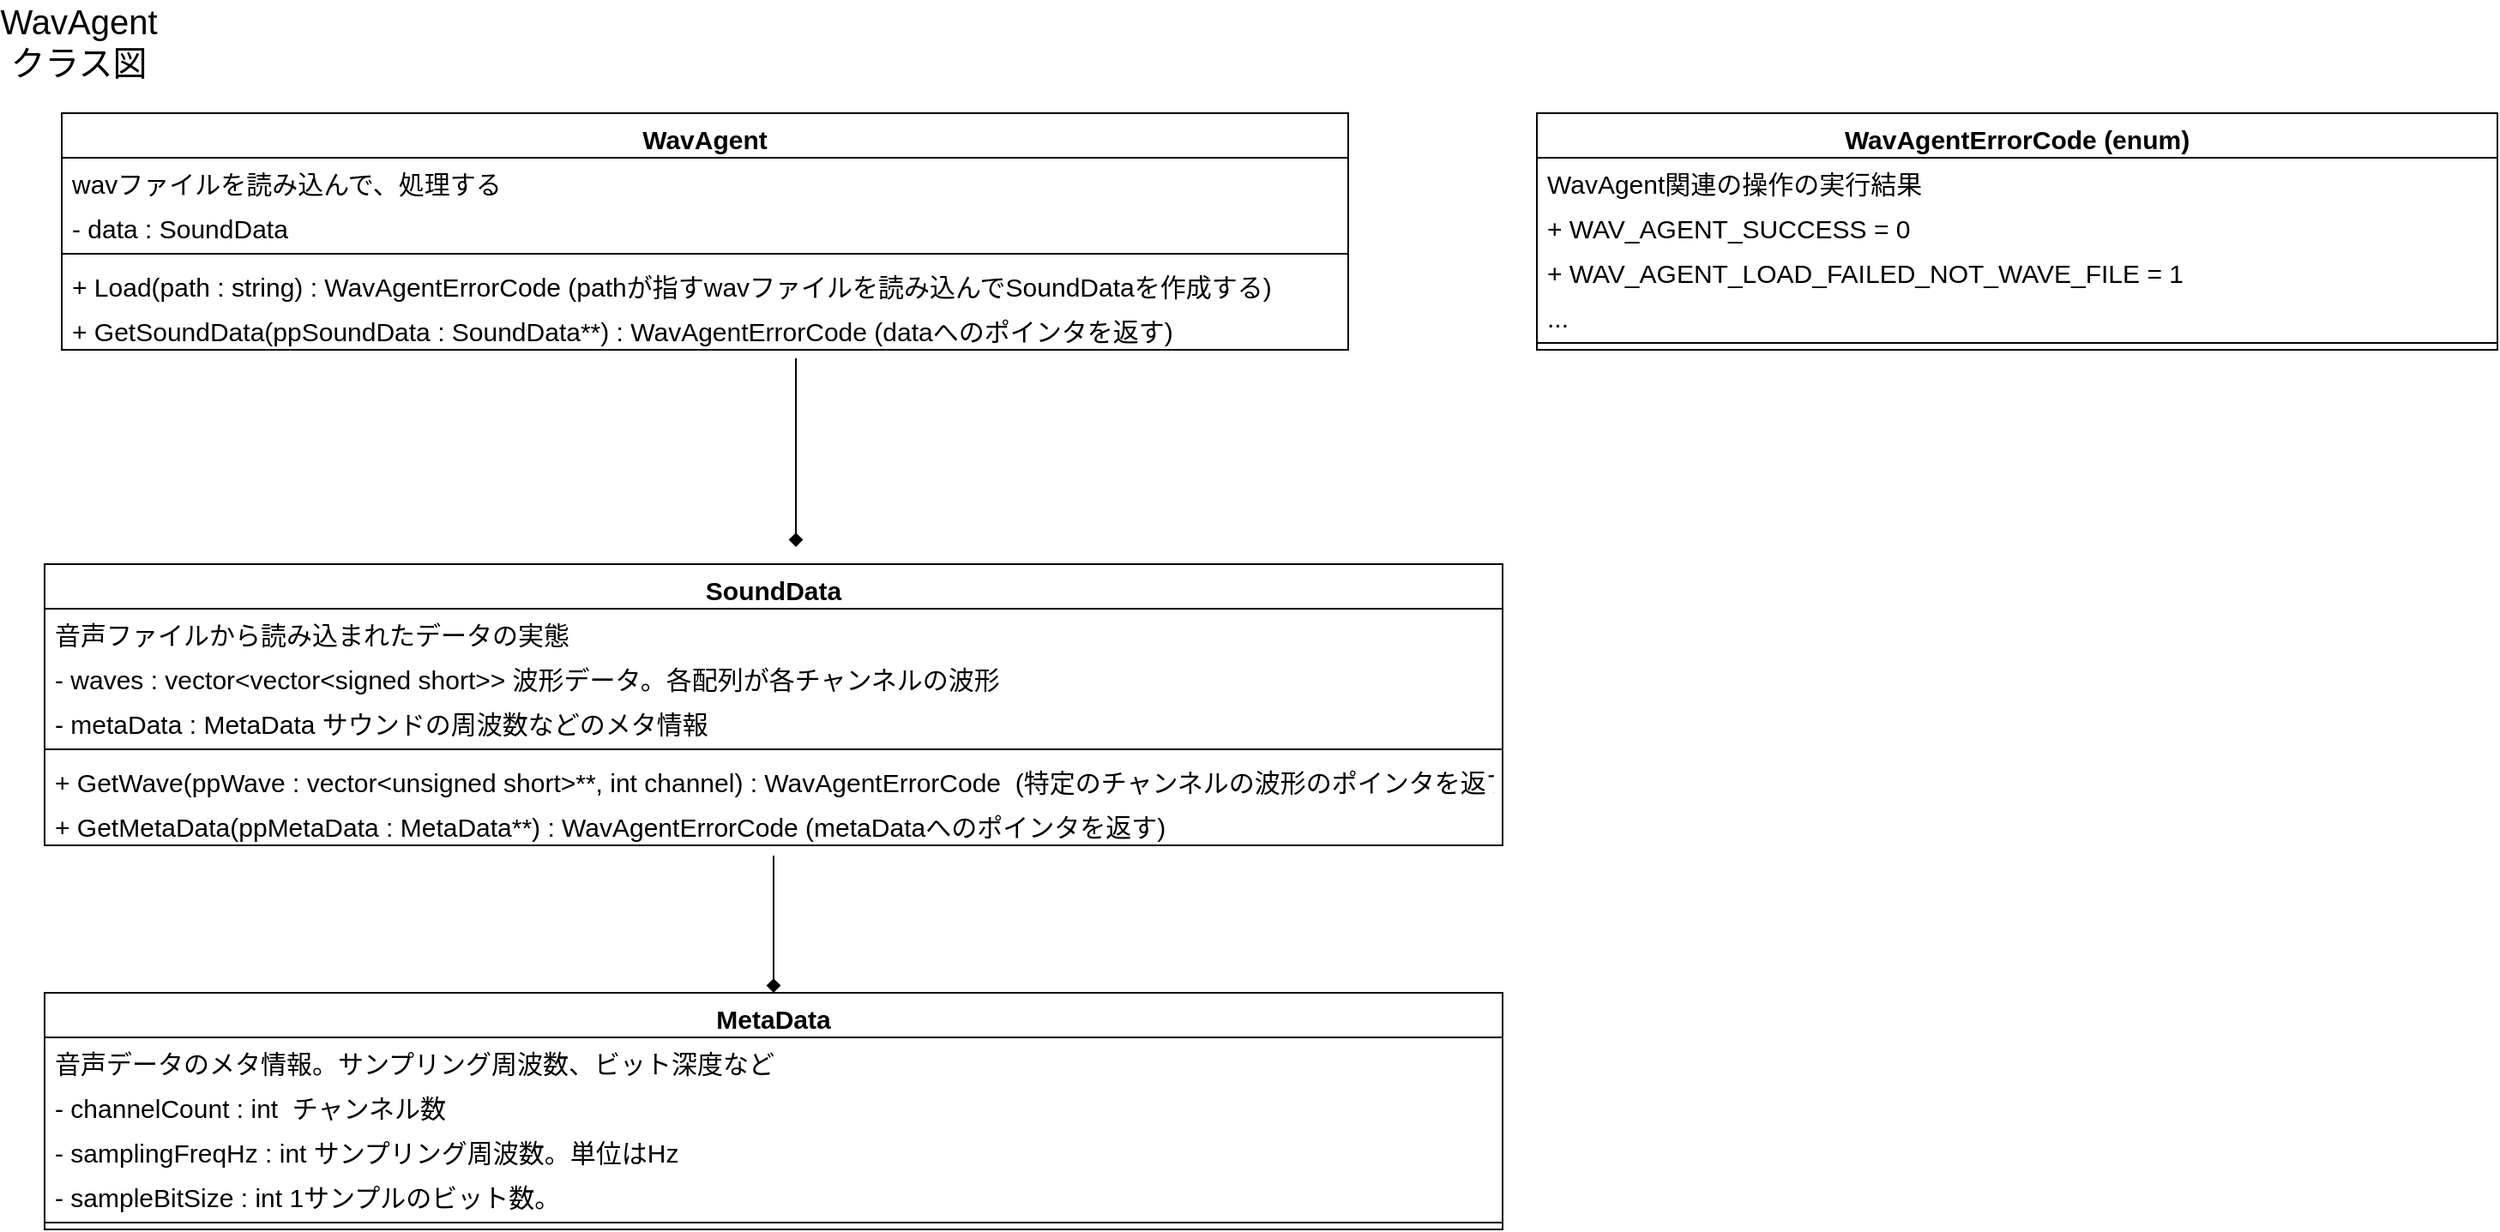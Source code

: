 <mxfile version="18.0.1" type="device"><diagram id="sFYjaW0Df-qgoLJA89yq" name="ページ1"><mxGraphModel dx="1929" dy="865" grid="1" gridSize="10" guides="1" tooltips="1" connect="1" arrows="1" fold="1" page="1" pageScale="1" pageWidth="827" pageHeight="1169" math="0" shadow="0"><root><mxCell id="0"/><mxCell id="1" parent="0"/><mxCell id="KM53aF1GowAJqY1VJPhq-1" value="WavAgentクラス図" style="text;html=1;strokeColor=none;fillColor=none;align=center;verticalAlign=middle;whiteSpace=wrap;rounded=0;fontSize=20;" vertex="1" parent="1"><mxGeometry x="-100" y="390" width="60" height="30" as="geometry"/></mxCell><mxCell id="KM53aF1GowAJqY1VJPhq-11" value="" style="endArrow=diamond;html=1;rounded=0;fontSize=15;endFill=1;entryX=0.5;entryY=0;entryDx=0;entryDy=0;" edge="1" parent="1"><mxGeometry width="50" height="50" relative="1" as="geometry"><mxPoint x="348" y="590" as="sourcePoint"/><mxPoint x="348" y="700" as="targetPoint"/><Array as="points"/></mxGeometry></mxCell><mxCell id="KM53aF1GowAJqY1VJPhq-13" value="WavAgent" style="swimlane;fontStyle=1;align=center;verticalAlign=top;childLayout=stackLayout;horizontal=1;startSize=26;horizontalStack=0;resizeParent=1;resizeParentMax=0;resizeLast=0;collapsible=1;marginBottom=0;fontSize=15;" vertex="1" parent="1"><mxGeometry x="-80" y="447" width="750" height="138" as="geometry"/></mxCell><mxCell id="KM53aF1GowAJqY1VJPhq-14" value="wavファイルを読み込んで、処理する" style="text;strokeColor=none;fillColor=none;align=left;verticalAlign=top;spacingLeft=4;spacingRight=4;overflow=hidden;rotatable=0;points=[[0,0.5],[1,0.5]];portConstraint=eastwest;fontSize=15;" vertex="1" parent="KM53aF1GowAJqY1VJPhq-13"><mxGeometry y="26" width="750" height="26" as="geometry"/></mxCell><mxCell id="KM53aF1GowAJqY1VJPhq-18" value="- data : SoundData" style="text;strokeColor=none;fillColor=none;align=left;verticalAlign=top;spacingLeft=4;spacingRight=4;overflow=hidden;rotatable=0;points=[[0,0.5],[1,0.5]];portConstraint=eastwest;fontSize=15;" vertex="1" parent="KM53aF1GowAJqY1VJPhq-13"><mxGeometry y="52" width="750" height="26" as="geometry"/></mxCell><mxCell id="KM53aF1GowAJqY1VJPhq-15" value="" style="line;strokeWidth=1;fillColor=none;align=left;verticalAlign=middle;spacingTop=-1;spacingLeft=3;spacingRight=3;rotatable=0;labelPosition=right;points=[];portConstraint=eastwest;fontSize=15;" vertex="1" parent="KM53aF1GowAJqY1VJPhq-13"><mxGeometry y="78" width="750" height="8" as="geometry"/></mxCell><mxCell id="KM53aF1GowAJqY1VJPhq-16" value="+ Load(path : string) : WavAgentErrorCode (pathが指すwavファイルを読み込んでSoundDataを作成する)" style="text;strokeColor=none;fillColor=none;align=left;verticalAlign=top;spacingLeft=4;spacingRight=4;overflow=hidden;rotatable=0;points=[[0,0.5],[1,0.5]];portConstraint=eastwest;fontSize=15;" vertex="1" parent="KM53aF1GowAJqY1VJPhq-13"><mxGeometry y="86" width="750" height="26" as="geometry"/></mxCell><mxCell id="KM53aF1GowAJqY1VJPhq-17" value="+ GetSoundData(ppSoundData : SoundData**) : WavAgentErrorCode (dataへのポインタを返す)" style="text;strokeColor=none;fillColor=none;align=left;verticalAlign=top;spacingLeft=4;spacingRight=4;overflow=hidden;rotatable=0;points=[[0,0.5],[1,0.5]];portConstraint=eastwest;fontSize=15;" vertex="1" parent="KM53aF1GowAJqY1VJPhq-13"><mxGeometry y="112" width="750" height="26" as="geometry"/></mxCell><mxCell id="KM53aF1GowAJqY1VJPhq-19" value="SoundData" style="swimlane;fontStyle=1;align=center;verticalAlign=top;childLayout=stackLayout;horizontal=1;startSize=26;horizontalStack=0;resizeParent=1;resizeParentMax=0;resizeLast=0;collapsible=1;marginBottom=0;fontSize=15;" vertex="1" parent="1"><mxGeometry x="-90" y="710" width="850" height="164" as="geometry"/></mxCell><mxCell id="KM53aF1GowAJqY1VJPhq-20" value="音声ファイルから読み込まれたデータの実態" style="text;strokeColor=none;fillColor=none;align=left;verticalAlign=top;spacingLeft=4;spacingRight=4;overflow=hidden;rotatable=0;points=[[0,0.5],[1,0.5]];portConstraint=eastwest;fontSize=15;" vertex="1" parent="KM53aF1GowAJqY1VJPhq-19"><mxGeometry y="26" width="850" height="26" as="geometry"/></mxCell><mxCell id="KM53aF1GowAJqY1VJPhq-21" value="- waves : vector&lt;vector&lt;signed short&gt;&gt; 波形データ。各配列が各チャンネルの波形" style="text;strokeColor=none;fillColor=none;align=left;verticalAlign=top;spacingLeft=4;spacingRight=4;overflow=hidden;rotatable=0;points=[[0,0.5],[1,0.5]];portConstraint=eastwest;fontSize=15;" vertex="1" parent="KM53aF1GowAJqY1VJPhq-19"><mxGeometry y="52" width="850" height="26" as="geometry"/></mxCell><mxCell id="KM53aF1GowAJqY1VJPhq-25" value="- metaData : MetaData サウンドの周波数などのメタ情報" style="text;strokeColor=none;fillColor=none;align=left;verticalAlign=top;spacingLeft=4;spacingRight=4;overflow=hidden;rotatable=0;points=[[0,0.5],[1,0.5]];portConstraint=eastwest;fontSize=15;" vertex="1" parent="KM53aF1GowAJqY1VJPhq-19"><mxGeometry y="78" width="850" height="26" as="geometry"/></mxCell><mxCell id="KM53aF1GowAJqY1VJPhq-22" value="" style="line;strokeWidth=1;fillColor=none;align=left;verticalAlign=middle;spacingTop=-1;spacingLeft=3;spacingRight=3;rotatable=0;labelPosition=right;points=[];portConstraint=eastwest;fontSize=15;" vertex="1" parent="KM53aF1GowAJqY1VJPhq-19"><mxGeometry y="104" width="850" height="8" as="geometry"/></mxCell><mxCell id="KM53aF1GowAJqY1VJPhq-23" value="+ GetWave(ppWave : vector&lt;unsigned short&gt;**, int channel) : WavAgentErrorCode  (特定のチャンネルの波形のポインタを返す)" style="text;strokeColor=none;fillColor=none;align=left;verticalAlign=top;spacingLeft=4;spacingRight=4;overflow=hidden;rotatable=0;points=[[0,0.5],[1,0.5]];portConstraint=eastwest;fontSize=15;" vertex="1" parent="KM53aF1GowAJqY1VJPhq-19"><mxGeometry y="112" width="850" height="26" as="geometry"/></mxCell><mxCell id="KM53aF1GowAJqY1VJPhq-24" value="+ GetMetaData(ppMetaData : MetaData**) : WavAgentErrorCode (metaDataへのポインタを返す)" style="text;strokeColor=none;fillColor=none;align=left;verticalAlign=top;spacingLeft=4;spacingRight=4;overflow=hidden;rotatable=0;points=[[0,0.5],[1,0.5]];portConstraint=eastwest;fontSize=15;" vertex="1" parent="KM53aF1GowAJqY1VJPhq-19"><mxGeometry y="138" width="850" height="26" as="geometry"/></mxCell><mxCell id="KM53aF1GowAJqY1VJPhq-27" value="MetaData" style="swimlane;fontStyle=1;align=center;verticalAlign=top;childLayout=stackLayout;horizontal=1;startSize=26;horizontalStack=0;resizeParent=1;resizeParentMax=0;resizeLast=0;collapsible=1;marginBottom=0;fontSize=15;" vertex="1" parent="1"><mxGeometry x="-90" y="960" width="850" height="138" as="geometry"/></mxCell><mxCell id="KM53aF1GowAJqY1VJPhq-28" value="音声データのメタ情報。サンプリング周波数、ビット深度など" style="text;strokeColor=none;fillColor=none;align=left;verticalAlign=top;spacingLeft=4;spacingRight=4;overflow=hidden;rotatable=0;points=[[0,0.5],[1,0.5]];portConstraint=eastwest;fontSize=15;" vertex="1" parent="KM53aF1GowAJqY1VJPhq-27"><mxGeometry y="26" width="850" height="26" as="geometry"/></mxCell><mxCell id="KM53aF1GowAJqY1VJPhq-29" value="- channelCount : int  チャンネル数    " style="text;strokeColor=none;fillColor=none;align=left;verticalAlign=top;spacingLeft=4;spacingRight=4;overflow=hidden;rotatable=0;points=[[0,0.5],[1,0.5]];portConstraint=eastwest;fontSize=15;" vertex="1" parent="KM53aF1GowAJqY1VJPhq-27"><mxGeometry y="52" width="850" height="26" as="geometry"/></mxCell><mxCell id="KM53aF1GowAJqY1VJPhq-30" value="- samplingFreqHz : int サンプリング周波数。単位はHz" style="text;strokeColor=none;fillColor=none;align=left;verticalAlign=top;spacingLeft=4;spacingRight=4;overflow=hidden;rotatable=0;points=[[0,0.5],[1,0.5]];portConstraint=eastwest;fontSize=15;" vertex="1" parent="KM53aF1GowAJqY1VJPhq-27"><mxGeometry y="78" width="850" height="26" as="geometry"/></mxCell><mxCell id="KM53aF1GowAJqY1VJPhq-34" value="- sampleBitSize : int 1サンプルのビット数。" style="text;strokeColor=none;fillColor=none;align=left;verticalAlign=top;spacingLeft=4;spacingRight=4;overflow=hidden;rotatable=0;points=[[0,0.5],[1,0.5]];portConstraint=eastwest;fontSize=15;" vertex="1" parent="KM53aF1GowAJqY1VJPhq-27"><mxGeometry y="104" width="850" height="26" as="geometry"/></mxCell><mxCell id="KM53aF1GowAJqY1VJPhq-31" value="" style="line;strokeWidth=1;fillColor=none;align=left;verticalAlign=middle;spacingTop=-1;spacingLeft=3;spacingRight=3;rotatable=0;labelPosition=right;points=[];portConstraint=eastwest;fontSize=15;" vertex="1" parent="KM53aF1GowAJqY1VJPhq-27"><mxGeometry y="130" width="850" height="8" as="geometry"/></mxCell><mxCell id="KM53aF1GowAJqY1VJPhq-35" value="" style="endArrow=diamond;html=1;rounded=0;fontSize=15;endFill=1;entryX=0.5;entryY=0;entryDx=0;entryDy=0;" edge="1" parent="1" target="KM53aF1GowAJqY1VJPhq-27"><mxGeometry width="50" height="50" relative="1" as="geometry"><mxPoint x="335" y="880" as="sourcePoint"/><mxPoint x="358" y="710" as="targetPoint"/><Array as="points"/></mxGeometry></mxCell><mxCell id="KM53aF1GowAJqY1VJPhq-36" value="WavAgentErrorCode (enum)" style="swimlane;fontStyle=1;align=center;verticalAlign=top;childLayout=stackLayout;horizontal=1;startSize=26;horizontalStack=0;resizeParent=1;resizeParentMax=0;resizeLast=0;collapsible=1;marginBottom=0;fontSize=15;" vertex="1" parent="1"><mxGeometry x="780" y="447" width="560" height="138" as="geometry"/></mxCell><mxCell id="KM53aF1GowAJqY1VJPhq-37" value="WavAgent関連の操作の実行結果" style="text;strokeColor=none;fillColor=none;align=left;verticalAlign=top;spacingLeft=4;spacingRight=4;overflow=hidden;rotatable=0;points=[[0,0.5],[1,0.5]];portConstraint=eastwest;fontSize=15;" vertex="1" parent="KM53aF1GowAJqY1VJPhq-36"><mxGeometry y="26" width="560" height="26" as="geometry"/></mxCell><mxCell id="KM53aF1GowAJqY1VJPhq-38" value="+ WAV_AGENT_SUCCESS = 0" style="text;strokeColor=none;fillColor=none;align=left;verticalAlign=top;spacingLeft=4;spacingRight=4;overflow=hidden;rotatable=0;points=[[0,0.5],[1,0.5]];portConstraint=eastwest;fontSize=15;" vertex="1" parent="KM53aF1GowAJqY1VJPhq-36"><mxGeometry y="52" width="560" height="26" as="geometry"/></mxCell><mxCell id="KM53aF1GowAJqY1VJPhq-42" value="+ WAV_AGENT_LOAD_FAILED_NOT_WAVE_FILE = 1" style="text;strokeColor=none;fillColor=none;align=left;verticalAlign=top;spacingLeft=4;spacingRight=4;overflow=hidden;rotatable=0;points=[[0,0.5],[1,0.5]];portConstraint=eastwest;fontSize=15;" vertex="1" parent="KM53aF1GowAJqY1VJPhq-36"><mxGeometry y="78" width="560" height="26" as="geometry"/></mxCell><mxCell id="KM53aF1GowAJqY1VJPhq-43" value="..." style="text;strokeColor=none;fillColor=none;align=left;verticalAlign=top;spacingLeft=4;spacingRight=4;overflow=hidden;rotatable=0;points=[[0,0.5],[1,0.5]];portConstraint=eastwest;fontSize=15;" vertex="1" parent="KM53aF1GowAJqY1VJPhq-36"><mxGeometry y="104" width="560" height="26" as="geometry"/></mxCell><mxCell id="KM53aF1GowAJqY1VJPhq-39" value="" style="line;strokeWidth=1;fillColor=none;align=left;verticalAlign=middle;spacingTop=-1;spacingLeft=3;spacingRight=3;rotatable=0;labelPosition=right;points=[];portConstraint=eastwest;fontSize=15;" vertex="1" parent="KM53aF1GowAJqY1VJPhq-36"><mxGeometry y="130" width="560" height="8" as="geometry"/></mxCell></root></mxGraphModel></diagram></mxfile>